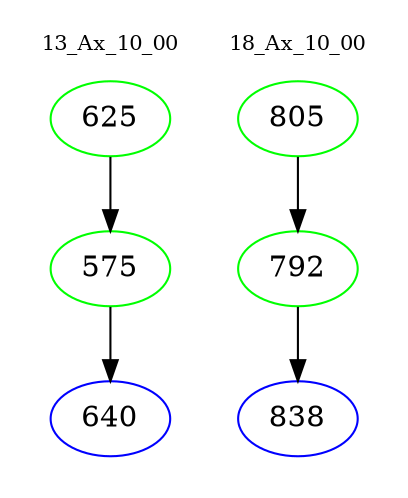 digraph{
subgraph cluster_0 {
color = white
label = "13_Ax_10_00";
fontsize=10;
T0_625 [label="625", color="green"]
T0_625 -> T0_575 [color="black"]
T0_575 [label="575", color="green"]
T0_575 -> T0_640 [color="black"]
T0_640 [label="640", color="blue"]
}
subgraph cluster_1 {
color = white
label = "18_Ax_10_00";
fontsize=10;
T1_805 [label="805", color="green"]
T1_805 -> T1_792 [color="black"]
T1_792 [label="792", color="green"]
T1_792 -> T1_838 [color="black"]
T1_838 [label="838", color="blue"]
}
}
